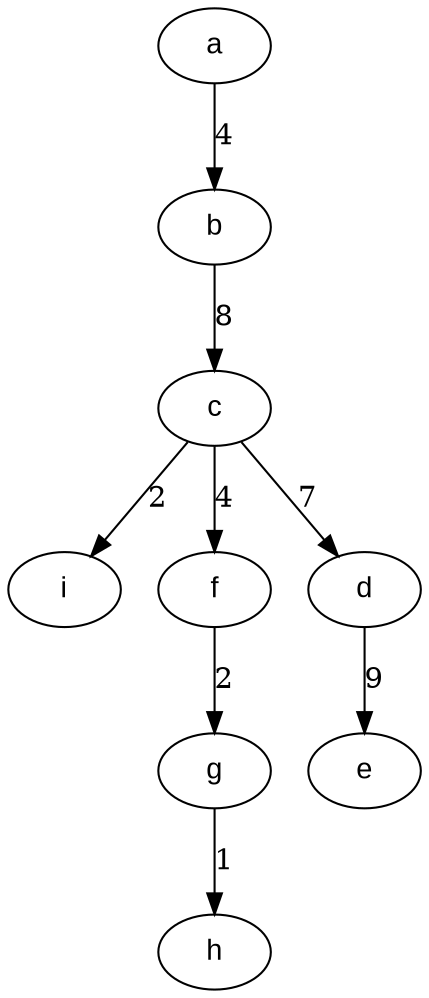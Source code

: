 digraph BST {
node [fontname="Arial"];
a -> b [label="4"];
b -> c [label="8"];
c -> i [label="2"];
c -> f [label="4"];
c -> d [label="7"];
f -> g [label="2"];
d -> e [label="9"];
g -> h [label="1"];
}
